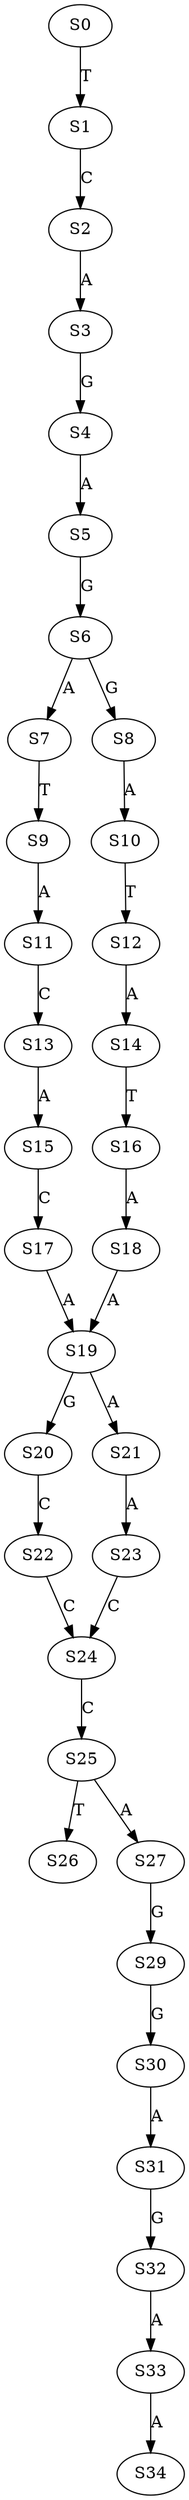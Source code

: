 strict digraph  {
	S0 -> S1 [ label = T ];
	S1 -> S2 [ label = C ];
	S2 -> S3 [ label = A ];
	S3 -> S4 [ label = G ];
	S4 -> S5 [ label = A ];
	S5 -> S6 [ label = G ];
	S6 -> S7 [ label = A ];
	S6 -> S8 [ label = G ];
	S7 -> S9 [ label = T ];
	S8 -> S10 [ label = A ];
	S9 -> S11 [ label = A ];
	S10 -> S12 [ label = T ];
	S11 -> S13 [ label = C ];
	S12 -> S14 [ label = A ];
	S13 -> S15 [ label = A ];
	S14 -> S16 [ label = T ];
	S15 -> S17 [ label = C ];
	S16 -> S18 [ label = A ];
	S17 -> S19 [ label = A ];
	S18 -> S19 [ label = A ];
	S19 -> S20 [ label = G ];
	S19 -> S21 [ label = A ];
	S20 -> S22 [ label = C ];
	S21 -> S23 [ label = A ];
	S22 -> S24 [ label = C ];
	S23 -> S24 [ label = C ];
	S24 -> S25 [ label = C ];
	S25 -> S26 [ label = T ];
	S25 -> S27 [ label = A ];
	S27 -> S29 [ label = G ];
	S29 -> S30 [ label = G ];
	S30 -> S31 [ label = A ];
	S31 -> S32 [ label = G ];
	S32 -> S33 [ label = A ];
	S33 -> S34 [ label = A ];
}
